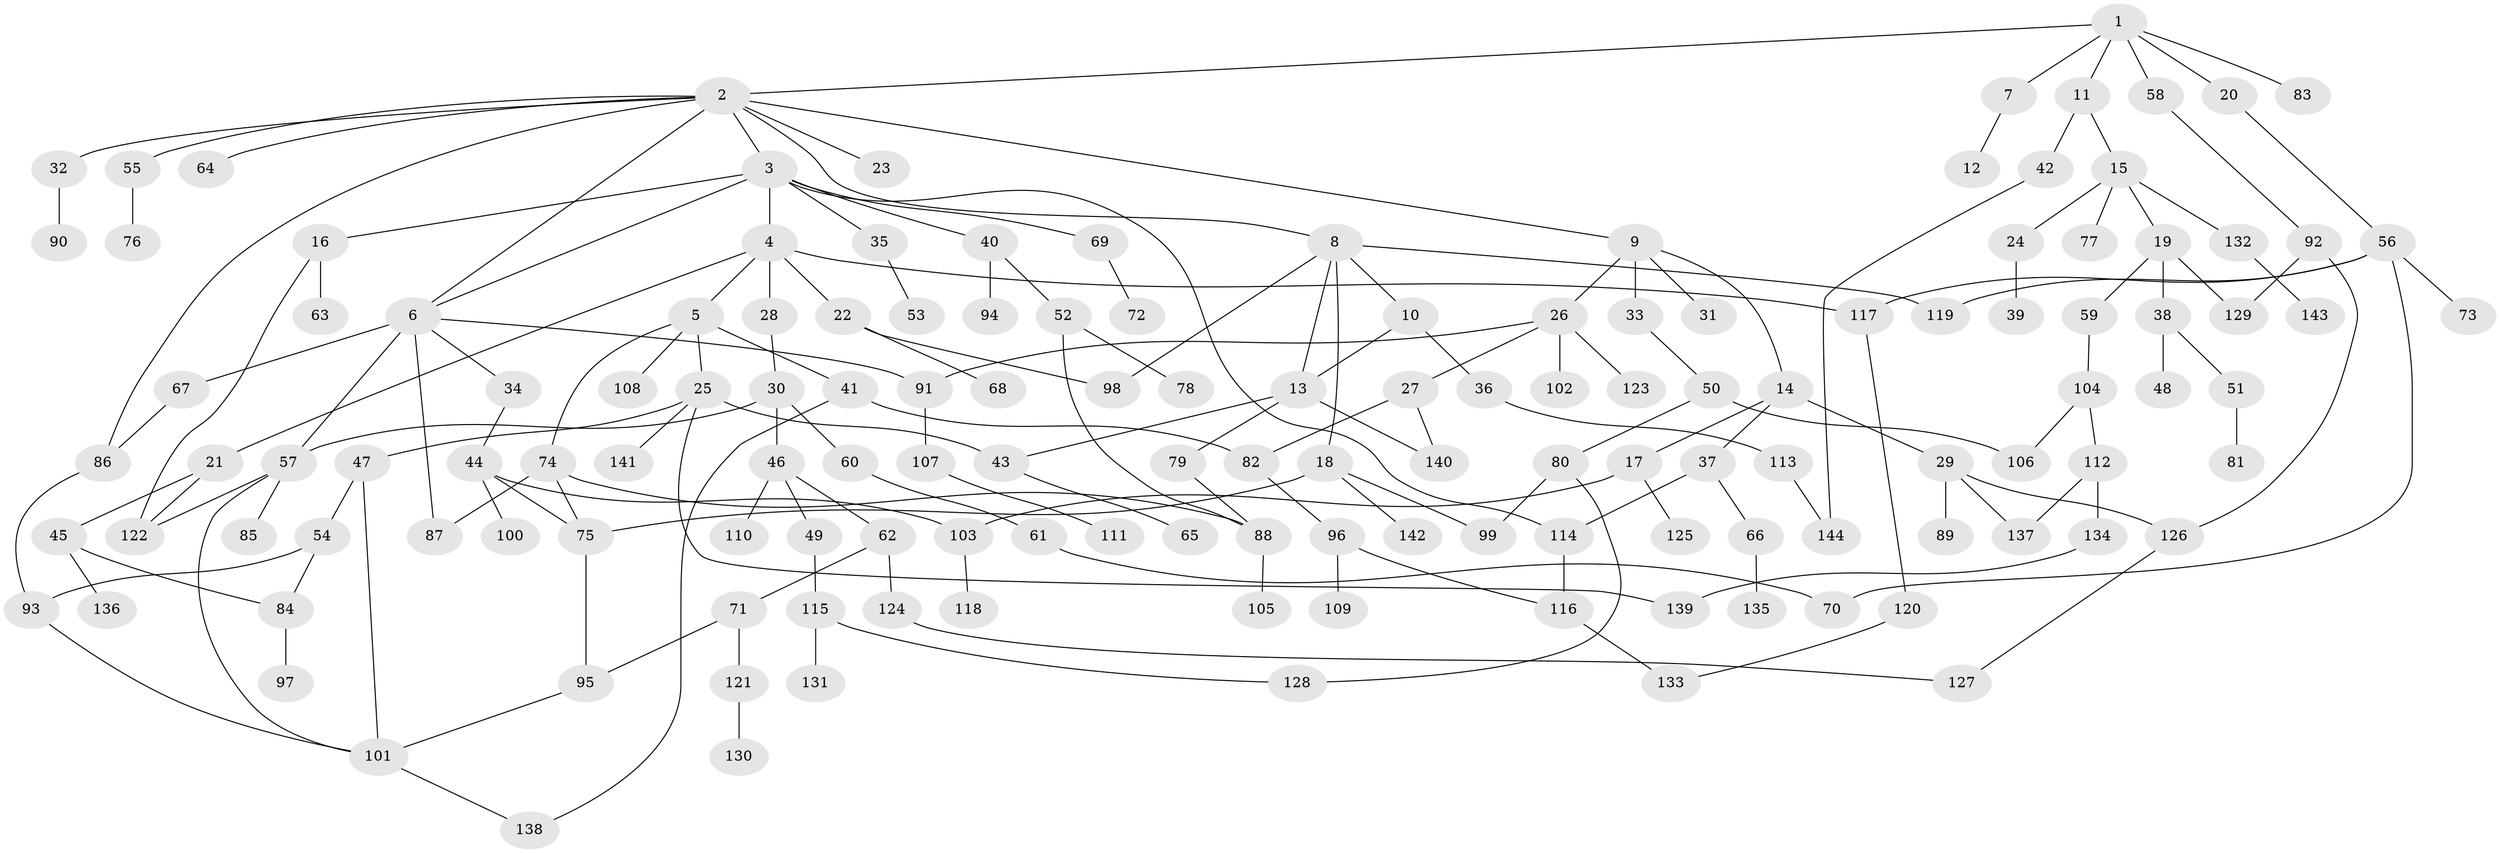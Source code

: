 // Generated by graph-tools (version 1.1) at 2025/34/03/09/25 02:34:31]
// undirected, 144 vertices, 182 edges
graph export_dot {
graph [start="1"]
  node [color=gray90,style=filled];
  1;
  2;
  3;
  4;
  5;
  6;
  7;
  8;
  9;
  10;
  11;
  12;
  13;
  14;
  15;
  16;
  17;
  18;
  19;
  20;
  21;
  22;
  23;
  24;
  25;
  26;
  27;
  28;
  29;
  30;
  31;
  32;
  33;
  34;
  35;
  36;
  37;
  38;
  39;
  40;
  41;
  42;
  43;
  44;
  45;
  46;
  47;
  48;
  49;
  50;
  51;
  52;
  53;
  54;
  55;
  56;
  57;
  58;
  59;
  60;
  61;
  62;
  63;
  64;
  65;
  66;
  67;
  68;
  69;
  70;
  71;
  72;
  73;
  74;
  75;
  76;
  77;
  78;
  79;
  80;
  81;
  82;
  83;
  84;
  85;
  86;
  87;
  88;
  89;
  90;
  91;
  92;
  93;
  94;
  95;
  96;
  97;
  98;
  99;
  100;
  101;
  102;
  103;
  104;
  105;
  106;
  107;
  108;
  109;
  110;
  111;
  112;
  113;
  114;
  115;
  116;
  117;
  118;
  119;
  120;
  121;
  122;
  123;
  124;
  125;
  126;
  127;
  128;
  129;
  130;
  131;
  132;
  133;
  134;
  135;
  136;
  137;
  138;
  139;
  140;
  141;
  142;
  143;
  144;
  1 -- 2;
  1 -- 7;
  1 -- 11;
  1 -- 20;
  1 -- 58;
  1 -- 83;
  2 -- 3;
  2 -- 8;
  2 -- 9;
  2 -- 23;
  2 -- 32;
  2 -- 55;
  2 -- 64;
  2 -- 86;
  2 -- 6;
  3 -- 4;
  3 -- 6;
  3 -- 16;
  3 -- 35;
  3 -- 40;
  3 -- 69;
  3 -- 114;
  4 -- 5;
  4 -- 21;
  4 -- 22;
  4 -- 28;
  4 -- 117;
  5 -- 25;
  5 -- 41;
  5 -- 74;
  5 -- 108;
  6 -- 34;
  6 -- 57;
  6 -- 67;
  6 -- 87;
  6 -- 91;
  7 -- 12;
  8 -- 10;
  8 -- 13;
  8 -- 18;
  8 -- 98;
  8 -- 119;
  9 -- 14;
  9 -- 26;
  9 -- 31;
  9 -- 33;
  10 -- 36;
  10 -- 13;
  11 -- 15;
  11 -- 42;
  13 -- 43;
  13 -- 79;
  13 -- 140;
  14 -- 17;
  14 -- 29;
  14 -- 37;
  15 -- 19;
  15 -- 24;
  15 -- 77;
  15 -- 132;
  16 -- 63;
  16 -- 122;
  17 -- 103;
  17 -- 125;
  18 -- 99;
  18 -- 142;
  18 -- 75;
  19 -- 38;
  19 -- 59;
  19 -- 129;
  20 -- 56;
  21 -- 45;
  21 -- 122;
  22 -- 68;
  22 -- 98;
  24 -- 39;
  25 -- 47;
  25 -- 139;
  25 -- 141;
  25 -- 43;
  26 -- 27;
  26 -- 91;
  26 -- 102;
  26 -- 123;
  27 -- 140;
  27 -- 82;
  28 -- 30;
  29 -- 89;
  29 -- 126;
  29 -- 137;
  30 -- 46;
  30 -- 60;
  30 -- 57;
  32 -- 90;
  33 -- 50;
  34 -- 44;
  35 -- 53;
  36 -- 113;
  37 -- 66;
  37 -- 114;
  38 -- 48;
  38 -- 51;
  40 -- 52;
  40 -- 94;
  41 -- 82;
  41 -- 138;
  42 -- 144;
  43 -- 65;
  44 -- 75;
  44 -- 100;
  44 -- 103;
  45 -- 136;
  45 -- 84;
  46 -- 49;
  46 -- 62;
  46 -- 110;
  47 -- 54;
  47 -- 101;
  49 -- 115;
  50 -- 80;
  50 -- 106;
  51 -- 81;
  52 -- 78;
  52 -- 88;
  54 -- 84;
  54 -- 93;
  55 -- 76;
  56 -- 73;
  56 -- 117;
  56 -- 70;
  56 -- 119;
  57 -- 85;
  57 -- 122;
  57 -- 101;
  58 -- 92;
  59 -- 104;
  60 -- 61;
  61 -- 70;
  62 -- 71;
  62 -- 124;
  66 -- 135;
  67 -- 86;
  69 -- 72;
  71 -- 121;
  71 -- 95;
  74 -- 75;
  74 -- 88;
  74 -- 87;
  75 -- 95;
  79 -- 88;
  80 -- 128;
  80 -- 99;
  82 -- 96;
  84 -- 97;
  86 -- 93;
  88 -- 105;
  91 -- 107;
  92 -- 126;
  92 -- 129;
  93 -- 101;
  95 -- 101;
  96 -- 109;
  96 -- 116;
  101 -- 138;
  103 -- 118;
  104 -- 112;
  104 -- 106;
  107 -- 111;
  112 -- 134;
  112 -- 137;
  113 -- 144;
  114 -- 116;
  115 -- 128;
  115 -- 131;
  116 -- 133;
  117 -- 120;
  120 -- 133;
  121 -- 130;
  124 -- 127;
  126 -- 127;
  132 -- 143;
  134 -- 139;
}
